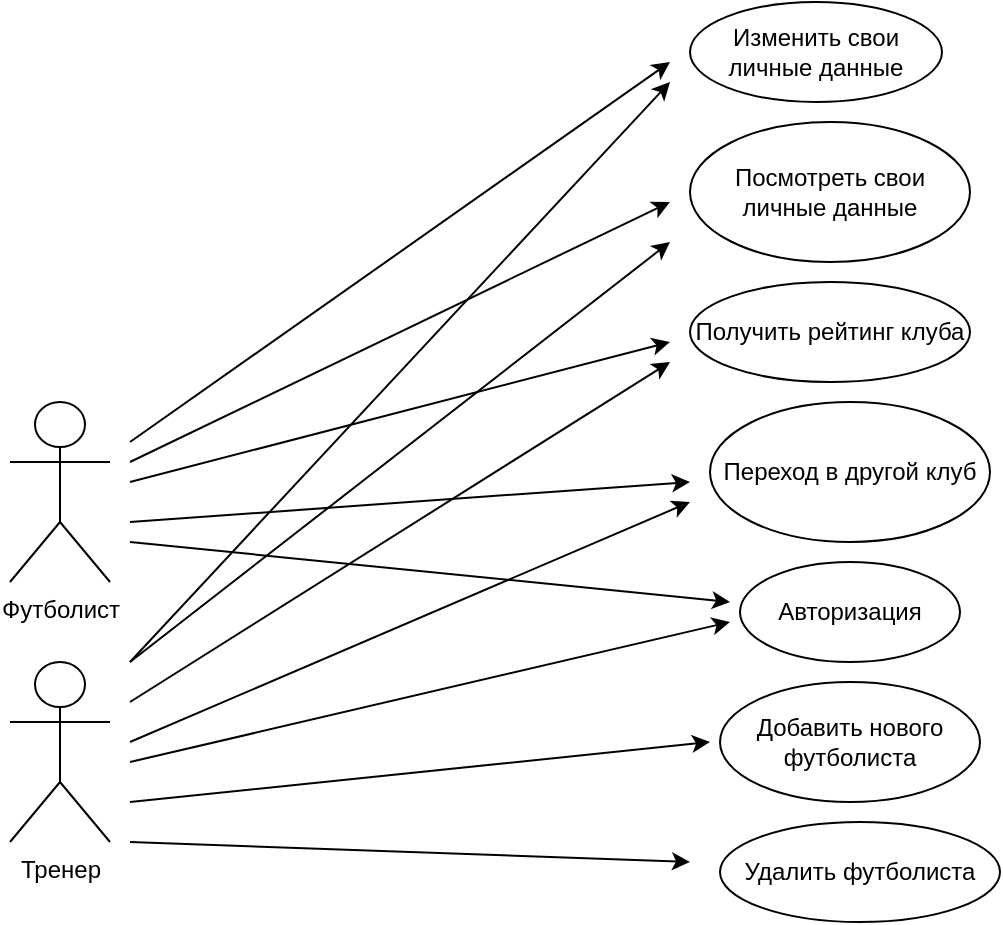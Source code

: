 <mxfile version="24.7.17">
  <diagram name="Страница — 1" id="mlLgv13RPr52zTe9z-NA">
    <mxGraphModel dx="594" dy="380" grid="1" gridSize="10" guides="1" tooltips="1" connect="1" arrows="1" fold="1" page="1" pageScale="1" pageWidth="827" pageHeight="1169" math="0" shadow="0">
      <root>
        <mxCell id="0" />
        <mxCell id="1" parent="0" />
        <mxCell id="5hDiOMHdsFoaO3nu1zkY-1" value="Посмотреть свои личные данные" style="ellipse;whiteSpace=wrap;html=1;" vertex="1" parent="1">
          <mxGeometry x="500" y="120" width="140" height="70" as="geometry" />
        </mxCell>
        <mxCell id="5hDiOMHdsFoaO3nu1zkY-2" value="Получить рейтинг клуба" style="ellipse;whiteSpace=wrap;html=1;" vertex="1" parent="1">
          <mxGeometry x="500" y="200" width="140" height="50" as="geometry" />
        </mxCell>
        <mxCell id="5hDiOMHdsFoaO3nu1zkY-3" value="Переход в другой клуб" style="ellipse;whiteSpace=wrap;html=1;" vertex="1" parent="1">
          <mxGeometry x="510" y="260" width="140" height="70" as="geometry" />
        </mxCell>
        <mxCell id="5hDiOMHdsFoaO3nu1zkY-4" value="Футболист&lt;div&gt;&lt;br&gt;&lt;/div&gt;" style="shape=umlActor;verticalLabelPosition=bottom;verticalAlign=top;html=1;outlineConnect=0;" vertex="1" parent="1">
          <mxGeometry x="160" y="260" width="50" height="90" as="geometry" />
        </mxCell>
        <mxCell id="5hDiOMHdsFoaO3nu1zkY-6" value="&lt;div&gt;Тренер&lt;/div&gt;" style="shape=umlActor;verticalLabelPosition=bottom;verticalAlign=top;html=1;outlineConnect=0;" vertex="1" parent="1">
          <mxGeometry x="160" y="390" width="50" height="90" as="geometry" />
        </mxCell>
        <mxCell id="5hDiOMHdsFoaO3nu1zkY-7" value="Авторизация" style="ellipse;whiteSpace=wrap;html=1;" vertex="1" parent="1">
          <mxGeometry x="525" y="340" width="110" height="50" as="geometry" />
        </mxCell>
        <mxCell id="5hDiOMHdsFoaO3nu1zkY-8" value="Добавить нового футболиста" style="ellipse;whiteSpace=wrap;html=1;" vertex="1" parent="1">
          <mxGeometry x="515" y="400" width="130" height="60" as="geometry" />
        </mxCell>
        <mxCell id="5hDiOMHdsFoaO3nu1zkY-9" value="Удалить футболиста" style="ellipse;whiteSpace=wrap;html=1;" vertex="1" parent="1">
          <mxGeometry x="515" y="470" width="140" height="50" as="geometry" />
        </mxCell>
        <mxCell id="5hDiOMHdsFoaO3nu1zkY-19" value="" style="endArrow=classic;html=1;rounded=0;" edge="1" parent="1">
          <mxGeometry width="50" height="50" relative="1" as="geometry">
            <mxPoint x="220" y="330" as="sourcePoint" />
            <mxPoint x="520" y="360" as="targetPoint" />
          </mxGeometry>
        </mxCell>
        <mxCell id="5hDiOMHdsFoaO3nu1zkY-20" value="" style="endArrow=classic;html=1;rounded=0;" edge="1" parent="1">
          <mxGeometry width="50" height="50" relative="1" as="geometry">
            <mxPoint x="220" y="440" as="sourcePoint" />
            <mxPoint x="520" y="370" as="targetPoint" />
          </mxGeometry>
        </mxCell>
        <mxCell id="5hDiOMHdsFoaO3nu1zkY-29" value="" style="endArrow=classic;html=1;rounded=0;" edge="1" parent="1">
          <mxGeometry width="50" height="50" relative="1" as="geometry">
            <mxPoint x="220" y="480" as="sourcePoint" />
            <mxPoint x="500" y="490" as="targetPoint" />
          </mxGeometry>
        </mxCell>
        <mxCell id="5hDiOMHdsFoaO3nu1zkY-30" value="" style="endArrow=classic;html=1;rounded=0;" edge="1" parent="1">
          <mxGeometry width="50" height="50" relative="1" as="geometry">
            <mxPoint x="220" y="460" as="sourcePoint" />
            <mxPoint x="510" y="430" as="targetPoint" />
          </mxGeometry>
        </mxCell>
        <mxCell id="5hDiOMHdsFoaO3nu1zkY-31" value="" style="endArrow=classic;html=1;rounded=0;" edge="1" parent="1">
          <mxGeometry width="50" height="50" relative="1" as="geometry">
            <mxPoint x="220" y="320" as="sourcePoint" />
            <mxPoint x="500" y="300" as="targetPoint" />
          </mxGeometry>
        </mxCell>
        <mxCell id="5hDiOMHdsFoaO3nu1zkY-32" value="" style="endArrow=classic;html=1;rounded=0;" edge="1" parent="1">
          <mxGeometry width="50" height="50" relative="1" as="geometry">
            <mxPoint x="220" y="430" as="sourcePoint" />
            <mxPoint x="500" y="310" as="targetPoint" />
          </mxGeometry>
        </mxCell>
        <mxCell id="5hDiOMHdsFoaO3nu1zkY-33" value="" style="endArrow=classic;html=1;rounded=0;" edge="1" parent="1">
          <mxGeometry width="50" height="50" relative="1" as="geometry">
            <mxPoint x="220" y="410" as="sourcePoint" />
            <mxPoint x="490" y="240" as="targetPoint" />
          </mxGeometry>
        </mxCell>
        <mxCell id="5hDiOMHdsFoaO3nu1zkY-34" value="" style="endArrow=classic;html=1;rounded=0;" edge="1" parent="1">
          <mxGeometry width="50" height="50" relative="1" as="geometry">
            <mxPoint x="220" y="300" as="sourcePoint" />
            <mxPoint x="490" y="230" as="targetPoint" />
          </mxGeometry>
        </mxCell>
        <mxCell id="5hDiOMHdsFoaO3nu1zkY-35" value="Изменить свои личные данные" style="ellipse;whiteSpace=wrap;html=1;" vertex="1" parent="1">
          <mxGeometry x="500" y="60" width="126" height="50" as="geometry" />
        </mxCell>
        <mxCell id="5hDiOMHdsFoaO3nu1zkY-36" value="" style="endArrow=classic;html=1;rounded=0;" edge="1" parent="1">
          <mxGeometry width="50" height="50" relative="1" as="geometry">
            <mxPoint x="220" y="280" as="sourcePoint" />
            <mxPoint x="490" y="90" as="targetPoint" />
          </mxGeometry>
        </mxCell>
        <mxCell id="5hDiOMHdsFoaO3nu1zkY-37" value="" style="endArrow=classic;html=1;rounded=0;" edge="1" parent="1">
          <mxGeometry width="50" height="50" relative="1" as="geometry">
            <mxPoint x="220" y="290" as="sourcePoint" />
            <mxPoint x="490" y="160" as="targetPoint" />
          </mxGeometry>
        </mxCell>
        <mxCell id="5hDiOMHdsFoaO3nu1zkY-38" value="" style="endArrow=classic;html=1;rounded=0;" edge="1" parent="1">
          <mxGeometry width="50" height="50" relative="1" as="geometry">
            <mxPoint x="220" y="390" as="sourcePoint" />
            <mxPoint x="490" y="180" as="targetPoint" />
          </mxGeometry>
        </mxCell>
        <mxCell id="5hDiOMHdsFoaO3nu1zkY-39" value="" style="endArrow=classic;html=1;rounded=0;" edge="1" parent="1">
          <mxGeometry width="50" height="50" relative="1" as="geometry">
            <mxPoint x="220" y="390" as="sourcePoint" />
            <mxPoint x="490" y="100" as="targetPoint" />
          </mxGeometry>
        </mxCell>
      </root>
    </mxGraphModel>
  </diagram>
</mxfile>
